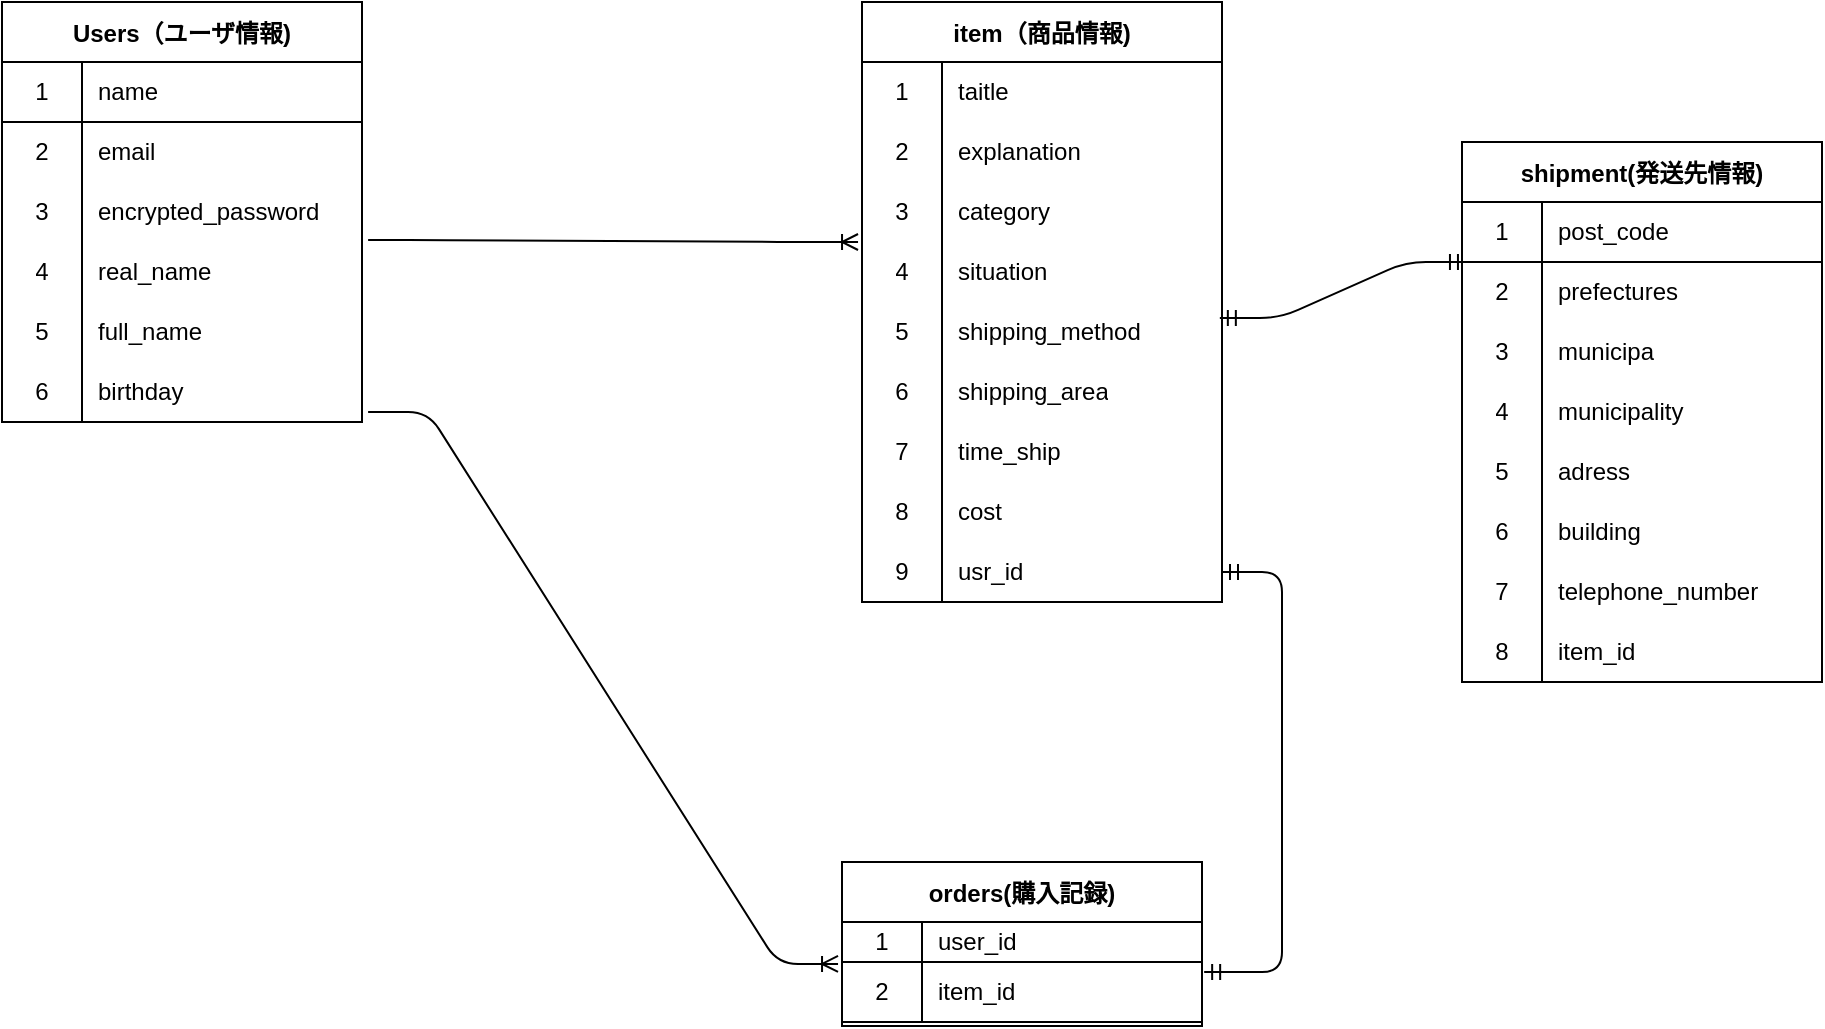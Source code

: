 <mxfile>
    <diagram id="HAmQC8g6SV_Kyie20dx6" name="ページ2">
        <mxGraphModel dx="898" dy="680" grid="1" gridSize="10" guides="1" tooltips="1" connect="1" arrows="1" fold="1" page="1" pageScale="1" pageWidth="3300" pageHeight="4681" math="0" shadow="0">
            <root>
                <mxCell id="KKR07gXqx2WLQy3OA1vE-0"/>
                <mxCell id="KKR07gXqx2WLQy3OA1vE-1" parent="KKR07gXqx2WLQy3OA1vE-0"/>
                <mxCell id="KKR07gXqx2WLQy3OA1vE-3" value="Users（ユーザ情報)" style="shape=table;startSize=30;container=1;collapsible=0;childLayout=tableLayout;fixedRows=1;rowLines=0;fontStyle=1;align=center;pointerEvents=1;" parent="KKR07gXqx2WLQy3OA1vE-1" vertex="1">
                    <mxGeometry x="50" y="40" width="180" height="210" as="geometry"/>
                </mxCell>
                <mxCell id="KKR07gXqx2WLQy3OA1vE-4" value="" style="shape=partialRectangle;html=1;whiteSpace=wrap;collapsible=0;dropTarget=0;pointerEvents=1;fillColor=none;top=0;left=0;bottom=1;right=0;points=[[0,0.5],[1,0.5]];portConstraint=eastwest;" parent="KKR07gXqx2WLQy3OA1vE-3" vertex="1">
                    <mxGeometry y="30" width="180" height="30" as="geometry"/>
                </mxCell>
                <mxCell id="KKR07gXqx2WLQy3OA1vE-5" value="1" style="shape=partialRectangle;html=1;whiteSpace=wrap;connectable=0;fillColor=none;top=0;left=0;bottom=0;right=0;overflow=hidden;pointerEvents=1;" parent="KKR07gXqx2WLQy3OA1vE-4" vertex="1">
                    <mxGeometry width="40" height="30" as="geometry">
                        <mxRectangle width="40" height="30" as="alternateBounds"/>
                    </mxGeometry>
                </mxCell>
                <mxCell id="KKR07gXqx2WLQy3OA1vE-6" value="name" style="shape=partialRectangle;html=1;whiteSpace=wrap;connectable=0;fillColor=none;top=0;left=0;bottom=0;right=0;align=left;spacingLeft=6;overflow=hidden;pointerEvents=1;" parent="KKR07gXqx2WLQy3OA1vE-4" vertex="1">
                    <mxGeometry x="40" width="140" height="30" as="geometry">
                        <mxRectangle width="140" height="30" as="alternateBounds"/>
                    </mxGeometry>
                </mxCell>
                <mxCell id="KKR07gXqx2WLQy3OA1vE-7" value="" style="shape=partialRectangle;html=1;whiteSpace=wrap;collapsible=0;dropTarget=0;pointerEvents=1;fillColor=none;top=0;left=0;bottom=0;right=0;points=[[0,0.5],[1,0.5]];portConstraint=eastwest;" parent="KKR07gXqx2WLQy3OA1vE-3" vertex="1">
                    <mxGeometry y="60" width="180" height="30" as="geometry"/>
                </mxCell>
                <mxCell id="KKR07gXqx2WLQy3OA1vE-8" value="2" style="shape=partialRectangle;html=1;whiteSpace=wrap;connectable=0;fillColor=none;top=0;left=0;bottom=0;right=0;overflow=hidden;pointerEvents=1;" parent="KKR07gXqx2WLQy3OA1vE-7" vertex="1">
                    <mxGeometry width="40" height="30" as="geometry">
                        <mxRectangle width="40" height="30" as="alternateBounds"/>
                    </mxGeometry>
                </mxCell>
                <mxCell id="KKR07gXqx2WLQy3OA1vE-9" value="email" style="shape=partialRectangle;html=1;whiteSpace=wrap;connectable=0;fillColor=none;top=0;left=0;bottom=0;right=0;align=left;spacingLeft=6;overflow=hidden;pointerEvents=1;" parent="KKR07gXqx2WLQy3OA1vE-7" vertex="1">
                    <mxGeometry x="40" width="140" height="30" as="geometry">
                        <mxRectangle width="140" height="30" as="alternateBounds"/>
                    </mxGeometry>
                </mxCell>
                <mxCell id="KKR07gXqx2WLQy3OA1vE-10" value="" style="shape=partialRectangle;html=1;whiteSpace=wrap;collapsible=0;dropTarget=0;pointerEvents=1;fillColor=none;top=0;left=0;bottom=0;right=0;points=[[0,0.5],[1,0.5]];portConstraint=eastwest;" parent="KKR07gXqx2WLQy3OA1vE-3" vertex="1">
                    <mxGeometry y="90" width="180" height="30" as="geometry"/>
                </mxCell>
                <mxCell id="KKR07gXqx2WLQy3OA1vE-11" value="3" style="shape=partialRectangle;html=1;whiteSpace=wrap;connectable=0;fillColor=none;top=0;left=0;bottom=0;right=0;overflow=hidden;pointerEvents=1;" parent="KKR07gXqx2WLQy3OA1vE-10" vertex="1">
                    <mxGeometry width="40" height="30" as="geometry">
                        <mxRectangle width="40" height="30" as="alternateBounds"/>
                    </mxGeometry>
                </mxCell>
                <mxCell id="KKR07gXqx2WLQy3OA1vE-12" value="&lt;span style=&quot;text-align: center&quot;&gt;encrypted_password&lt;/span&gt;" style="shape=partialRectangle;html=1;whiteSpace=wrap;connectable=0;fillColor=none;top=0;left=0;bottom=0;right=0;align=left;spacingLeft=6;overflow=hidden;pointerEvents=1;" parent="KKR07gXqx2WLQy3OA1vE-10" vertex="1">
                    <mxGeometry x="40" width="140" height="30" as="geometry">
                        <mxRectangle width="140" height="30" as="alternateBounds"/>
                    </mxGeometry>
                </mxCell>
                <mxCell id="rkaXgrc3tBhw8hOlT6_f-6" style="shape=partialRectangle;html=1;whiteSpace=wrap;collapsible=0;dropTarget=0;pointerEvents=1;fillColor=none;top=0;left=0;bottom=0;right=0;points=[[0,0.5],[1,0.5]];portConstraint=eastwest;" parent="KKR07gXqx2WLQy3OA1vE-3" vertex="1">
                    <mxGeometry y="120" width="180" height="30" as="geometry"/>
                </mxCell>
                <mxCell id="rkaXgrc3tBhw8hOlT6_f-7" value="4" style="shape=partialRectangle;html=1;whiteSpace=wrap;connectable=0;fillColor=none;top=0;left=0;bottom=0;right=0;overflow=hidden;pointerEvents=1;" parent="rkaXgrc3tBhw8hOlT6_f-6" vertex="1">
                    <mxGeometry width="40" height="30" as="geometry">
                        <mxRectangle width="40" height="30" as="alternateBounds"/>
                    </mxGeometry>
                </mxCell>
                <mxCell id="rkaXgrc3tBhw8hOlT6_f-8" value="real_name" style="shape=partialRectangle;html=1;whiteSpace=wrap;connectable=0;fillColor=none;top=0;left=0;bottom=0;right=0;align=left;spacingLeft=6;overflow=hidden;pointerEvents=1;" parent="rkaXgrc3tBhw8hOlT6_f-6" vertex="1">
                    <mxGeometry x="40" width="140" height="30" as="geometry">
                        <mxRectangle width="140" height="30" as="alternateBounds"/>
                    </mxGeometry>
                </mxCell>
                <mxCell id="-XnPijY7dvxs_Y76leoy-0" style="shape=partialRectangle;html=1;whiteSpace=wrap;collapsible=0;dropTarget=0;pointerEvents=1;fillColor=none;top=0;left=0;bottom=0;right=0;points=[[0,0.5],[1,0.5]];portConstraint=eastwest;" parent="KKR07gXqx2WLQy3OA1vE-3" vertex="1">
                    <mxGeometry y="150" width="180" height="30" as="geometry"/>
                </mxCell>
                <mxCell id="-XnPijY7dvxs_Y76leoy-1" value="5" style="shape=partialRectangle;html=1;whiteSpace=wrap;connectable=0;fillColor=none;top=0;left=0;bottom=0;right=0;overflow=hidden;pointerEvents=1;" parent="-XnPijY7dvxs_Y76leoy-0" vertex="1">
                    <mxGeometry width="40" height="30" as="geometry">
                        <mxRectangle width="40" height="30" as="alternateBounds"/>
                    </mxGeometry>
                </mxCell>
                <mxCell id="-XnPijY7dvxs_Y76leoy-2" value="full_name" style="shape=partialRectangle;html=1;whiteSpace=wrap;connectable=0;fillColor=none;top=0;left=0;bottom=0;right=0;align=left;spacingLeft=6;overflow=hidden;pointerEvents=1;" parent="-XnPijY7dvxs_Y76leoy-0" vertex="1">
                    <mxGeometry x="40" width="140" height="30" as="geometry">
                        <mxRectangle width="140" height="30" as="alternateBounds"/>
                    </mxGeometry>
                </mxCell>
                <mxCell id="DHd6Ukvaedl3kXXWqimH-1" style="shape=partialRectangle;html=1;whiteSpace=wrap;collapsible=0;dropTarget=0;pointerEvents=1;fillColor=none;top=0;left=0;bottom=0;right=0;points=[[0,0.5],[1,0.5]];portConstraint=eastwest;" vertex="1" parent="KKR07gXqx2WLQy3OA1vE-3">
                    <mxGeometry y="180" width="180" height="30" as="geometry"/>
                </mxCell>
                <mxCell id="DHd6Ukvaedl3kXXWqimH-2" value="6" style="shape=partialRectangle;html=1;whiteSpace=wrap;connectable=0;fillColor=none;top=0;left=0;bottom=0;right=0;overflow=hidden;pointerEvents=1;" vertex="1" parent="DHd6Ukvaedl3kXXWqimH-1">
                    <mxGeometry width="40" height="30" as="geometry">
                        <mxRectangle width="40" height="30" as="alternateBounds"/>
                    </mxGeometry>
                </mxCell>
                <mxCell id="DHd6Ukvaedl3kXXWqimH-3" value="birthday" style="shape=partialRectangle;html=1;whiteSpace=wrap;connectable=0;fillColor=none;top=0;left=0;bottom=0;right=0;align=left;spacingLeft=6;overflow=hidden;pointerEvents=1;" vertex="1" parent="DHd6Ukvaedl3kXXWqimH-1">
                    <mxGeometry x="40" width="140" height="30" as="geometry">
                        <mxRectangle width="140" height="30" as="alternateBounds"/>
                    </mxGeometry>
                </mxCell>
                <mxCell id="NGka-ZyRMHWDOBhIJmGR-0" value="orders(購入記録)" style="shape=table;startSize=30;container=1;collapsible=0;childLayout=tableLayout;fixedRows=1;rowLines=0;fontStyle=1;align=center;pointerEvents=1;" parent="KKR07gXqx2WLQy3OA1vE-1" vertex="1">
                    <mxGeometry x="470" y="470" width="180" height="82" as="geometry"/>
                </mxCell>
                <mxCell id="NGka-ZyRMHWDOBhIJmGR-1" value="" style="shape=partialRectangle;html=1;whiteSpace=wrap;collapsible=0;dropTarget=0;pointerEvents=1;fillColor=none;top=0;left=0;bottom=1;right=0;points=[[0,0.5],[1,0.5]];portConstraint=eastwest;" parent="NGka-ZyRMHWDOBhIJmGR-0" vertex="1">
                    <mxGeometry y="30" width="180" height="20" as="geometry"/>
                </mxCell>
                <mxCell id="NGka-ZyRMHWDOBhIJmGR-2" value="1" style="shape=partialRectangle;html=1;whiteSpace=wrap;connectable=0;fillColor=none;top=0;left=0;bottom=0;right=0;overflow=hidden;pointerEvents=1;" parent="NGka-ZyRMHWDOBhIJmGR-1" vertex="1">
                    <mxGeometry width="40" height="20" as="geometry">
                        <mxRectangle width="40" height="20" as="alternateBounds"/>
                    </mxGeometry>
                </mxCell>
                <mxCell id="NGka-ZyRMHWDOBhIJmGR-3" value="user_id" style="shape=partialRectangle;html=1;whiteSpace=wrap;connectable=0;fillColor=none;top=0;left=0;bottom=0;right=0;align=left;spacingLeft=6;overflow=hidden;pointerEvents=1;" parent="NGka-ZyRMHWDOBhIJmGR-1" vertex="1">
                    <mxGeometry x="40" width="140" height="20" as="geometry">
                        <mxRectangle width="140" height="20" as="alternateBounds"/>
                    </mxGeometry>
                </mxCell>
                <mxCell id="5fztz6mS7vI0I6KmodgP-0" style="shape=partialRectangle;html=1;whiteSpace=wrap;collapsible=0;dropTarget=0;pointerEvents=1;fillColor=none;top=0;left=0;bottom=1;right=0;points=[[0,0.5],[1,0.5]];portConstraint=eastwest;" vertex="1" parent="NGka-ZyRMHWDOBhIJmGR-0">
                    <mxGeometry y="50" width="180" height="30" as="geometry"/>
                </mxCell>
                <mxCell id="5fztz6mS7vI0I6KmodgP-1" value="2" style="shape=partialRectangle;html=1;whiteSpace=wrap;connectable=0;fillColor=none;top=0;left=0;bottom=0;right=0;overflow=hidden;pointerEvents=1;" vertex="1" parent="5fztz6mS7vI0I6KmodgP-0">
                    <mxGeometry width="40" height="30" as="geometry">
                        <mxRectangle width="40" height="30" as="alternateBounds"/>
                    </mxGeometry>
                </mxCell>
                <mxCell id="5fztz6mS7vI0I6KmodgP-2" value="item_id" style="shape=partialRectangle;html=1;whiteSpace=wrap;connectable=0;fillColor=none;top=0;left=0;bottom=0;right=0;align=left;spacingLeft=6;overflow=hidden;pointerEvents=1;" vertex="1" parent="5fztz6mS7vI0I6KmodgP-0">
                    <mxGeometry x="40" width="140" height="30" as="geometry">
                        <mxRectangle width="140" height="30" as="alternateBounds"/>
                    </mxGeometry>
                </mxCell>
                <mxCell id="qSwpKZv6dX3v5KMkahOb-0" value="item（商品情報)" style="shape=table;startSize=30;container=1;collapsible=0;childLayout=tableLayout;fixedRows=1;rowLines=0;fontStyle=1;align=center;pointerEvents=1;" parent="KKR07gXqx2WLQy3OA1vE-1" vertex="1">
                    <mxGeometry x="480" y="40" width="180" height="300" as="geometry"/>
                </mxCell>
                <mxCell id="qSwpKZv6dX3v5KMkahOb-4" value="" style="shape=partialRectangle;html=1;whiteSpace=wrap;collapsible=0;dropTarget=0;pointerEvents=1;fillColor=none;top=0;left=0;bottom=0;right=0;points=[[0,0.5],[1,0.5]];portConstraint=eastwest;" parent="qSwpKZv6dX3v5KMkahOb-0" vertex="1">
                    <mxGeometry y="30" width="180" height="30" as="geometry"/>
                </mxCell>
                <mxCell id="qSwpKZv6dX3v5KMkahOb-5" value="1" style="shape=partialRectangle;html=1;whiteSpace=wrap;connectable=0;fillColor=none;top=0;left=0;bottom=0;right=0;overflow=hidden;pointerEvents=1;" parent="qSwpKZv6dX3v5KMkahOb-4" vertex="1">
                    <mxGeometry width="40" height="30" as="geometry">
                        <mxRectangle width="40" height="30" as="alternateBounds"/>
                    </mxGeometry>
                </mxCell>
                <mxCell id="qSwpKZv6dX3v5KMkahOb-6" value="taitle" style="shape=partialRectangle;html=1;whiteSpace=wrap;connectable=0;fillColor=none;top=0;left=0;bottom=0;right=0;align=left;spacingLeft=6;overflow=hidden;pointerEvents=1;" parent="qSwpKZv6dX3v5KMkahOb-4" vertex="1">
                    <mxGeometry x="40" width="140" height="30" as="geometry">
                        <mxRectangle width="140" height="30" as="alternateBounds"/>
                    </mxGeometry>
                </mxCell>
                <mxCell id="qSwpKZv6dX3v5KMkahOb-7" value="" style="shape=partialRectangle;html=1;whiteSpace=wrap;collapsible=0;dropTarget=0;pointerEvents=1;fillColor=none;top=0;left=0;bottom=0;right=0;points=[[0,0.5],[1,0.5]];portConstraint=eastwest;" parent="qSwpKZv6dX3v5KMkahOb-0" vertex="1">
                    <mxGeometry y="60" width="180" height="30" as="geometry"/>
                </mxCell>
                <mxCell id="qSwpKZv6dX3v5KMkahOb-8" value="2" style="shape=partialRectangle;html=1;whiteSpace=wrap;connectable=0;fillColor=none;top=0;left=0;bottom=0;right=0;overflow=hidden;pointerEvents=1;" parent="qSwpKZv6dX3v5KMkahOb-7" vertex="1">
                    <mxGeometry width="40" height="30" as="geometry">
                        <mxRectangle width="40" height="30" as="alternateBounds"/>
                    </mxGeometry>
                </mxCell>
                <mxCell id="qSwpKZv6dX3v5KMkahOb-9" value="explanation" style="shape=partialRectangle;html=1;whiteSpace=wrap;connectable=0;fillColor=none;top=0;left=0;bottom=0;right=0;align=left;spacingLeft=6;overflow=hidden;pointerEvents=1;" parent="qSwpKZv6dX3v5KMkahOb-7" vertex="1">
                    <mxGeometry x="40" width="140" height="30" as="geometry">
                        <mxRectangle width="140" height="30" as="alternateBounds"/>
                    </mxGeometry>
                </mxCell>
                <mxCell id="qSwpKZv6dX3v5KMkahOb-20" style="shape=partialRectangle;html=1;whiteSpace=wrap;collapsible=0;dropTarget=0;pointerEvents=1;fillColor=none;top=0;left=0;bottom=0;right=0;points=[[0,0.5],[1,0.5]];portConstraint=eastwest;" parent="qSwpKZv6dX3v5KMkahOb-0" vertex="1">
                    <mxGeometry y="90" width="180" height="30" as="geometry"/>
                </mxCell>
                <mxCell id="qSwpKZv6dX3v5KMkahOb-21" value="3" style="shape=partialRectangle;html=1;whiteSpace=wrap;connectable=0;fillColor=none;top=0;left=0;bottom=0;right=0;overflow=hidden;pointerEvents=1;" parent="qSwpKZv6dX3v5KMkahOb-20" vertex="1">
                    <mxGeometry width="40" height="30" as="geometry">
                        <mxRectangle width="40" height="30" as="alternateBounds"/>
                    </mxGeometry>
                </mxCell>
                <mxCell id="qSwpKZv6dX3v5KMkahOb-22" value="category" style="shape=partialRectangle;html=1;whiteSpace=wrap;connectable=0;fillColor=none;top=0;left=0;bottom=0;right=0;align=left;spacingLeft=6;overflow=hidden;pointerEvents=1;" parent="qSwpKZv6dX3v5KMkahOb-20" vertex="1">
                    <mxGeometry x="40" width="140" height="30" as="geometry">
                        <mxRectangle width="140" height="30" as="alternateBounds"/>
                    </mxGeometry>
                </mxCell>
                <mxCell id="DHd6Ukvaedl3kXXWqimH-4" style="shape=partialRectangle;html=1;whiteSpace=wrap;collapsible=0;dropTarget=0;pointerEvents=1;fillColor=none;top=0;left=0;bottom=0;right=0;points=[[0,0.5],[1,0.5]];portConstraint=eastwest;" vertex="1" parent="qSwpKZv6dX3v5KMkahOb-0">
                    <mxGeometry y="120" width="180" height="30" as="geometry"/>
                </mxCell>
                <mxCell id="DHd6Ukvaedl3kXXWqimH-5" value="4" style="shape=partialRectangle;html=1;whiteSpace=wrap;connectable=0;fillColor=none;top=0;left=0;bottom=0;right=0;overflow=hidden;pointerEvents=1;" vertex="1" parent="DHd6Ukvaedl3kXXWqimH-4">
                    <mxGeometry width="40" height="30" as="geometry">
                        <mxRectangle width="40" height="30" as="alternateBounds"/>
                    </mxGeometry>
                </mxCell>
                <mxCell id="DHd6Ukvaedl3kXXWqimH-6" value="situation" style="shape=partialRectangle;html=1;whiteSpace=wrap;connectable=0;fillColor=none;top=0;left=0;bottom=0;right=0;align=left;spacingLeft=6;overflow=hidden;pointerEvents=1;" vertex="1" parent="DHd6Ukvaedl3kXXWqimH-4">
                    <mxGeometry x="40" width="140" height="30" as="geometry">
                        <mxRectangle width="140" height="30" as="alternateBounds"/>
                    </mxGeometry>
                </mxCell>
                <mxCell id="qSwpKZv6dX3v5KMkahOb-23" style="shape=partialRectangle;html=1;whiteSpace=wrap;collapsible=0;dropTarget=0;pointerEvents=1;fillColor=none;top=0;left=0;bottom=0;right=0;points=[[0,0.5],[1,0.5]];portConstraint=eastwest;" parent="qSwpKZv6dX3v5KMkahOb-0" vertex="1">
                    <mxGeometry y="150" width="180" height="30" as="geometry"/>
                </mxCell>
                <mxCell id="qSwpKZv6dX3v5KMkahOb-24" value="5" style="shape=partialRectangle;html=1;whiteSpace=wrap;connectable=0;fillColor=none;top=0;left=0;bottom=0;right=0;overflow=hidden;pointerEvents=1;" parent="qSwpKZv6dX3v5KMkahOb-23" vertex="1">
                    <mxGeometry width="40" height="30" as="geometry">
                        <mxRectangle width="40" height="30" as="alternateBounds"/>
                    </mxGeometry>
                </mxCell>
                <mxCell id="qSwpKZv6dX3v5KMkahOb-25" value="shipping_method" style="shape=partialRectangle;html=1;whiteSpace=wrap;connectable=0;fillColor=none;top=0;left=0;bottom=0;right=0;align=left;spacingLeft=6;overflow=hidden;pointerEvents=1;" parent="qSwpKZv6dX3v5KMkahOb-23" vertex="1">
                    <mxGeometry x="40" width="140" height="30" as="geometry">
                        <mxRectangle width="140" height="30" as="alternateBounds"/>
                    </mxGeometry>
                </mxCell>
                <mxCell id="qSwpKZv6dX3v5KMkahOb-26" style="shape=partialRectangle;html=1;whiteSpace=wrap;collapsible=0;dropTarget=0;pointerEvents=1;fillColor=none;top=0;left=0;bottom=0;right=0;points=[[0,0.5],[1,0.5]];portConstraint=eastwest;" parent="qSwpKZv6dX3v5KMkahOb-0" vertex="1">
                    <mxGeometry y="180" width="180" height="30" as="geometry"/>
                </mxCell>
                <mxCell id="qSwpKZv6dX3v5KMkahOb-27" value="6" style="shape=partialRectangle;html=1;whiteSpace=wrap;connectable=0;fillColor=none;top=0;left=0;bottom=0;right=0;overflow=hidden;pointerEvents=1;" parent="qSwpKZv6dX3v5KMkahOb-26" vertex="1">
                    <mxGeometry width="40" height="30" as="geometry">
                        <mxRectangle width="40" height="30" as="alternateBounds"/>
                    </mxGeometry>
                </mxCell>
                <mxCell id="qSwpKZv6dX3v5KMkahOb-28" value="shipping_area" style="shape=partialRectangle;html=1;whiteSpace=wrap;connectable=0;fillColor=none;top=0;left=0;bottom=0;right=0;align=left;spacingLeft=6;overflow=hidden;pointerEvents=1;" parent="qSwpKZv6dX3v5KMkahOb-26" vertex="1">
                    <mxGeometry x="40" width="140" height="30" as="geometry">
                        <mxRectangle width="140" height="30" as="alternateBounds"/>
                    </mxGeometry>
                </mxCell>
                <mxCell id="qSwpKZv6dX3v5KMkahOb-29" style="shape=partialRectangle;html=1;whiteSpace=wrap;collapsible=0;dropTarget=0;pointerEvents=1;fillColor=none;top=0;left=0;bottom=0;right=0;points=[[0,0.5],[1,0.5]];portConstraint=eastwest;" parent="qSwpKZv6dX3v5KMkahOb-0" vertex="1">
                    <mxGeometry y="210" width="180" height="30" as="geometry"/>
                </mxCell>
                <mxCell id="qSwpKZv6dX3v5KMkahOb-30" value="7" style="shape=partialRectangle;html=1;whiteSpace=wrap;connectable=0;fillColor=none;top=0;left=0;bottom=0;right=0;overflow=hidden;pointerEvents=1;" parent="qSwpKZv6dX3v5KMkahOb-29" vertex="1">
                    <mxGeometry width="40" height="30" as="geometry">
                        <mxRectangle width="40" height="30" as="alternateBounds"/>
                    </mxGeometry>
                </mxCell>
                <mxCell id="qSwpKZv6dX3v5KMkahOb-31" value="time_ship" style="shape=partialRectangle;html=1;whiteSpace=wrap;connectable=0;fillColor=none;top=0;left=0;bottom=0;right=0;align=left;spacingLeft=6;overflow=hidden;pointerEvents=1;" parent="qSwpKZv6dX3v5KMkahOb-29" vertex="1">
                    <mxGeometry x="40" width="140" height="30" as="geometry">
                        <mxRectangle width="140" height="30" as="alternateBounds"/>
                    </mxGeometry>
                </mxCell>
                <mxCell id="qSwpKZv6dX3v5KMkahOb-32" style="shape=partialRectangle;html=1;whiteSpace=wrap;collapsible=0;dropTarget=0;pointerEvents=1;fillColor=none;top=0;left=0;bottom=0;right=0;points=[[0,0.5],[1,0.5]];portConstraint=eastwest;" parent="qSwpKZv6dX3v5KMkahOb-0" vertex="1">
                    <mxGeometry y="240" width="180" height="30" as="geometry"/>
                </mxCell>
                <mxCell id="qSwpKZv6dX3v5KMkahOb-33" value="8" style="shape=partialRectangle;html=1;whiteSpace=wrap;connectable=0;fillColor=none;top=0;left=0;bottom=0;right=0;overflow=hidden;pointerEvents=1;" parent="qSwpKZv6dX3v5KMkahOb-32" vertex="1">
                    <mxGeometry width="40" height="30" as="geometry">
                        <mxRectangle width="40" height="30" as="alternateBounds"/>
                    </mxGeometry>
                </mxCell>
                <mxCell id="qSwpKZv6dX3v5KMkahOb-34" value="cost" style="shape=partialRectangle;html=1;whiteSpace=wrap;connectable=0;fillColor=none;top=0;left=0;bottom=0;right=0;align=left;spacingLeft=6;overflow=hidden;pointerEvents=1;" parent="qSwpKZv6dX3v5KMkahOb-32" vertex="1">
                    <mxGeometry x="40" width="140" height="30" as="geometry">
                        <mxRectangle width="140" height="30" as="alternateBounds"/>
                    </mxGeometry>
                </mxCell>
                <mxCell id="5fztz6mS7vI0I6KmodgP-3" style="shape=partialRectangle;html=1;whiteSpace=wrap;collapsible=0;dropTarget=0;pointerEvents=1;fillColor=none;top=0;left=0;bottom=0;right=0;points=[[0,0.5],[1,0.5]];portConstraint=eastwest;" vertex="1" parent="qSwpKZv6dX3v5KMkahOb-0">
                    <mxGeometry y="270" width="180" height="30" as="geometry"/>
                </mxCell>
                <mxCell id="5fztz6mS7vI0I6KmodgP-4" value="9" style="shape=partialRectangle;html=1;whiteSpace=wrap;connectable=0;fillColor=none;top=0;left=0;bottom=0;right=0;overflow=hidden;pointerEvents=1;" vertex="1" parent="5fztz6mS7vI0I6KmodgP-3">
                    <mxGeometry width="40" height="30" as="geometry">
                        <mxRectangle width="40" height="30" as="alternateBounds"/>
                    </mxGeometry>
                </mxCell>
                <mxCell id="5fztz6mS7vI0I6KmodgP-5" value="usr_id" style="shape=partialRectangle;html=1;whiteSpace=wrap;connectable=0;fillColor=none;top=0;left=0;bottom=0;right=0;align=left;spacingLeft=6;overflow=hidden;pointerEvents=1;" vertex="1" parent="5fztz6mS7vI0I6KmodgP-3">
                    <mxGeometry x="40" width="140" height="30" as="geometry">
                        <mxRectangle width="140" height="30" as="alternateBounds"/>
                    </mxGeometry>
                </mxCell>
                <mxCell id="DHd6Ukvaedl3kXXWqimH-7" value="" style="edgeStyle=entityRelationEdgeStyle;fontSize=12;html=1;endArrow=ERoneToMany;entryX=-0.011;entryY=0;entryDx=0;entryDy=0;entryPerimeter=0;exitX=1.017;exitY=-0.033;exitDx=0;exitDy=0;exitPerimeter=0;" edge="1" parent="KKR07gXqx2WLQy3OA1vE-1" source="rkaXgrc3tBhw8hOlT6_f-6" target="DHd6Ukvaedl3kXXWqimH-4">
                    <mxGeometry width="100" height="100" relative="1" as="geometry">
                        <mxPoint x="240" y="160" as="sourcePoint"/>
                        <mxPoint x="330" y="60" as="targetPoint"/>
                    </mxGeometry>
                </mxCell>
                <mxCell id="DHd6Ukvaedl3kXXWqimH-10" value="" style="edgeStyle=entityRelationEdgeStyle;fontSize=12;html=1;endArrow=ERoneToMany;exitX=1.017;exitY=0.833;exitDx=0;exitDy=0;exitPerimeter=0;entryX=-0.011;entryY=0.033;entryDx=0;entryDy=0;entryPerimeter=0;" edge="1" parent="KKR07gXqx2WLQy3OA1vE-1" source="DHd6Ukvaedl3kXXWqimH-1" target="5fztz6mS7vI0I6KmodgP-0">
                    <mxGeometry width="100" height="100" relative="1" as="geometry">
                        <mxPoint x="120.0" y="290" as="sourcePoint"/>
                        <mxPoint x="478.02" y="537" as="targetPoint"/>
                    </mxGeometry>
                </mxCell>
                <mxCell id="DHd6Ukvaedl3kXXWqimH-21" value="" style="edgeStyle=entityRelationEdgeStyle;fontSize=12;html=1;endArrow=ERmandOne;startArrow=ERmandOne;exitX=0.994;exitY=0.267;exitDx=0;exitDy=0;exitPerimeter=0;entryX=0.011;entryY=0;entryDx=0;entryDy=0;entryPerimeter=0;" edge="1" parent="KKR07gXqx2WLQy3OA1vE-1" source="qSwpKZv6dX3v5KMkahOb-23" target="5fztz6mS7vI0I6KmodgP-13">
                    <mxGeometry width="100" height="100" relative="1" as="geometry">
                        <mxPoint x="440" y="305" as="sourcePoint"/>
                        <mxPoint x="770" y="170" as="targetPoint"/>
                    </mxGeometry>
                </mxCell>
                <mxCell id="5fztz6mS7vI0I6KmodgP-9" value="shipment(発送先情報)" style="shape=table;startSize=30;container=1;collapsible=0;childLayout=tableLayout;fixedRows=1;rowLines=0;fontStyle=1;align=center;pointerEvents=1;" vertex="1" parent="KKR07gXqx2WLQy3OA1vE-1">
                    <mxGeometry x="780" y="110" width="180" height="270" as="geometry"/>
                </mxCell>
                <mxCell id="5fztz6mS7vI0I6KmodgP-10" value="" style="shape=partialRectangle;html=1;whiteSpace=wrap;collapsible=0;dropTarget=0;pointerEvents=1;fillColor=none;top=0;left=0;bottom=1;right=0;points=[[0,0.5],[1,0.5]];portConstraint=eastwest;" vertex="1" parent="5fztz6mS7vI0I6KmodgP-9">
                    <mxGeometry y="30" width="180" height="30" as="geometry"/>
                </mxCell>
                <mxCell id="5fztz6mS7vI0I6KmodgP-11" value="1" style="shape=partialRectangle;html=1;whiteSpace=wrap;connectable=0;fillColor=none;top=0;left=0;bottom=0;right=0;overflow=hidden;pointerEvents=1;" vertex="1" parent="5fztz6mS7vI0I6KmodgP-10">
                    <mxGeometry width="40" height="30" as="geometry">
                        <mxRectangle width="40" height="30" as="alternateBounds"/>
                    </mxGeometry>
                </mxCell>
                <mxCell id="5fztz6mS7vI0I6KmodgP-12" value="post_code" style="shape=partialRectangle;html=1;whiteSpace=wrap;connectable=0;fillColor=none;top=0;left=0;bottom=0;right=0;align=left;spacingLeft=6;overflow=hidden;pointerEvents=1;strokeColor=default;" vertex="1" parent="5fztz6mS7vI0I6KmodgP-10">
                    <mxGeometry x="40" width="140" height="30" as="geometry">
                        <mxRectangle width="140" height="30" as="alternateBounds"/>
                    </mxGeometry>
                </mxCell>
                <mxCell id="5fztz6mS7vI0I6KmodgP-13" value="" style="shape=partialRectangle;html=1;whiteSpace=wrap;collapsible=0;dropTarget=0;pointerEvents=1;fillColor=none;top=0;left=0;bottom=0;right=0;points=[[0,0.5],[1,0.5]];portConstraint=eastwest;" vertex="1" parent="5fztz6mS7vI0I6KmodgP-9">
                    <mxGeometry y="60" width="180" height="30" as="geometry"/>
                </mxCell>
                <mxCell id="5fztz6mS7vI0I6KmodgP-14" value="2" style="shape=partialRectangle;html=1;whiteSpace=wrap;connectable=0;fillColor=none;top=0;left=0;bottom=0;right=0;overflow=hidden;pointerEvents=1;" vertex="1" parent="5fztz6mS7vI0I6KmodgP-13">
                    <mxGeometry width="40" height="30" as="geometry">
                        <mxRectangle width="40" height="30" as="alternateBounds"/>
                    </mxGeometry>
                </mxCell>
                <mxCell id="5fztz6mS7vI0I6KmodgP-15" value="prefectures" style="shape=partialRectangle;html=1;whiteSpace=wrap;connectable=0;fillColor=none;top=0;left=0;bottom=0;right=0;align=left;spacingLeft=6;overflow=hidden;pointerEvents=1;" vertex="1" parent="5fztz6mS7vI0I6KmodgP-13">
                    <mxGeometry x="40" width="140" height="30" as="geometry">
                        <mxRectangle width="140" height="30" as="alternateBounds"/>
                    </mxGeometry>
                </mxCell>
                <mxCell id="5fztz6mS7vI0I6KmodgP-16" value="" style="shape=partialRectangle;html=1;whiteSpace=wrap;collapsible=0;dropTarget=0;pointerEvents=1;fillColor=none;top=0;left=0;bottom=0;right=0;points=[[0,0.5],[1,0.5]];portConstraint=eastwest;" vertex="1" parent="5fztz6mS7vI0I6KmodgP-9">
                    <mxGeometry y="90" width="180" height="30" as="geometry"/>
                </mxCell>
                <mxCell id="5fztz6mS7vI0I6KmodgP-17" value="3" style="shape=partialRectangle;html=1;whiteSpace=wrap;connectable=0;fillColor=none;top=0;left=0;bottom=0;right=0;overflow=hidden;pointerEvents=1;" vertex="1" parent="5fztz6mS7vI0I6KmodgP-16">
                    <mxGeometry width="40" height="30" as="geometry">
                        <mxRectangle width="40" height="30" as="alternateBounds"/>
                    </mxGeometry>
                </mxCell>
                <mxCell id="5fztz6mS7vI0I6KmodgP-18" value="municipa" style="shape=partialRectangle;html=1;whiteSpace=wrap;connectable=0;fillColor=none;top=0;left=0;bottom=0;right=0;align=left;spacingLeft=6;overflow=hidden;pointerEvents=1;" vertex="1" parent="5fztz6mS7vI0I6KmodgP-16">
                    <mxGeometry x="40" width="140" height="30" as="geometry">
                        <mxRectangle width="140" height="30" as="alternateBounds"/>
                    </mxGeometry>
                </mxCell>
                <mxCell id="5fztz6mS7vI0I6KmodgP-19" style="shape=partialRectangle;html=1;whiteSpace=wrap;collapsible=0;dropTarget=0;pointerEvents=1;fillColor=none;top=0;left=0;bottom=0;right=0;points=[[0,0.5],[1,0.5]];portConstraint=eastwest;" vertex="1" parent="5fztz6mS7vI0I6KmodgP-9">
                    <mxGeometry y="120" width="180" height="30" as="geometry"/>
                </mxCell>
                <mxCell id="5fztz6mS7vI0I6KmodgP-20" value="4" style="shape=partialRectangle;html=1;whiteSpace=wrap;connectable=0;fillColor=none;top=0;left=0;bottom=0;right=0;overflow=hidden;pointerEvents=1;" vertex="1" parent="5fztz6mS7vI0I6KmodgP-19">
                    <mxGeometry width="40" height="30" as="geometry">
                        <mxRectangle width="40" height="30" as="alternateBounds"/>
                    </mxGeometry>
                </mxCell>
                <mxCell id="5fztz6mS7vI0I6KmodgP-21" value="municipality" style="shape=partialRectangle;html=1;whiteSpace=wrap;connectable=0;fillColor=none;top=0;left=0;bottom=0;right=0;align=left;spacingLeft=6;overflow=hidden;pointerEvents=1;" vertex="1" parent="5fztz6mS7vI0I6KmodgP-19">
                    <mxGeometry x="40" width="140" height="30" as="geometry">
                        <mxRectangle width="140" height="30" as="alternateBounds"/>
                    </mxGeometry>
                </mxCell>
                <mxCell id="5fztz6mS7vI0I6KmodgP-22" style="shape=partialRectangle;html=1;whiteSpace=wrap;collapsible=0;dropTarget=0;pointerEvents=1;fillColor=none;top=0;left=0;bottom=0;right=0;points=[[0,0.5],[1,0.5]];portConstraint=eastwest;" vertex="1" parent="5fztz6mS7vI0I6KmodgP-9">
                    <mxGeometry y="150" width="180" height="30" as="geometry"/>
                </mxCell>
                <mxCell id="5fztz6mS7vI0I6KmodgP-23" value="5" style="shape=partialRectangle;html=1;whiteSpace=wrap;connectable=0;fillColor=none;top=0;left=0;bottom=0;right=0;overflow=hidden;pointerEvents=1;" vertex="1" parent="5fztz6mS7vI0I6KmodgP-22">
                    <mxGeometry width="40" height="30" as="geometry">
                        <mxRectangle width="40" height="30" as="alternateBounds"/>
                    </mxGeometry>
                </mxCell>
                <mxCell id="5fztz6mS7vI0I6KmodgP-24" value="adress" style="shape=partialRectangle;html=1;whiteSpace=wrap;connectable=0;fillColor=none;top=0;left=0;bottom=0;right=0;align=left;spacingLeft=6;overflow=hidden;pointerEvents=1;" vertex="1" parent="5fztz6mS7vI0I6KmodgP-22">
                    <mxGeometry x="40" width="140" height="30" as="geometry">
                        <mxRectangle width="140" height="30" as="alternateBounds"/>
                    </mxGeometry>
                </mxCell>
                <mxCell id="5fztz6mS7vI0I6KmodgP-25" style="shape=partialRectangle;html=1;whiteSpace=wrap;collapsible=0;dropTarget=0;pointerEvents=1;fillColor=none;top=0;left=0;bottom=0;right=0;points=[[0,0.5],[1,0.5]];portConstraint=eastwest;" vertex="1" parent="5fztz6mS7vI0I6KmodgP-9">
                    <mxGeometry y="180" width="180" height="30" as="geometry"/>
                </mxCell>
                <mxCell id="5fztz6mS7vI0I6KmodgP-26" value="6" style="shape=partialRectangle;html=1;whiteSpace=wrap;connectable=0;fillColor=none;top=0;left=0;bottom=0;right=0;overflow=hidden;pointerEvents=1;" vertex="1" parent="5fztz6mS7vI0I6KmodgP-25">
                    <mxGeometry width="40" height="30" as="geometry">
                        <mxRectangle width="40" height="30" as="alternateBounds"/>
                    </mxGeometry>
                </mxCell>
                <mxCell id="5fztz6mS7vI0I6KmodgP-27" value="building" style="shape=partialRectangle;html=1;whiteSpace=wrap;connectable=0;fillColor=none;top=0;left=0;bottom=0;right=0;align=left;spacingLeft=6;overflow=hidden;pointerEvents=1;" vertex="1" parent="5fztz6mS7vI0I6KmodgP-25">
                    <mxGeometry x="40" width="140" height="30" as="geometry">
                        <mxRectangle width="140" height="30" as="alternateBounds"/>
                    </mxGeometry>
                </mxCell>
                <mxCell id="5fztz6mS7vI0I6KmodgP-28" style="shape=partialRectangle;html=1;whiteSpace=wrap;collapsible=0;dropTarget=0;pointerEvents=1;fillColor=none;top=0;left=0;bottom=0;right=0;points=[[0,0.5],[1,0.5]];portConstraint=eastwest;" vertex="1" parent="5fztz6mS7vI0I6KmodgP-9">
                    <mxGeometry y="210" width="180" height="30" as="geometry"/>
                </mxCell>
                <mxCell id="5fztz6mS7vI0I6KmodgP-29" value="7" style="shape=partialRectangle;html=1;whiteSpace=wrap;connectable=0;fillColor=none;top=0;left=0;bottom=0;right=0;overflow=hidden;pointerEvents=1;" vertex="1" parent="5fztz6mS7vI0I6KmodgP-28">
                    <mxGeometry width="40" height="30" as="geometry">
                        <mxRectangle width="40" height="30" as="alternateBounds"/>
                    </mxGeometry>
                </mxCell>
                <mxCell id="5fztz6mS7vI0I6KmodgP-30" value="telephone_number" style="shape=partialRectangle;html=1;whiteSpace=wrap;connectable=0;fillColor=none;top=0;left=0;bottom=0;right=0;align=left;spacingLeft=6;overflow=hidden;pointerEvents=1;" vertex="1" parent="5fztz6mS7vI0I6KmodgP-28">
                    <mxGeometry x="40" width="140" height="30" as="geometry">
                        <mxRectangle width="140" height="30" as="alternateBounds"/>
                    </mxGeometry>
                </mxCell>
                <mxCell id="5fztz6mS7vI0I6KmodgP-37" style="shape=partialRectangle;html=1;whiteSpace=wrap;collapsible=0;dropTarget=0;pointerEvents=1;fillColor=none;top=0;left=0;bottom=0;right=0;points=[[0,0.5],[1,0.5]];portConstraint=eastwest;" vertex="1" parent="5fztz6mS7vI0I6KmodgP-9">
                    <mxGeometry y="240" width="180" height="30" as="geometry"/>
                </mxCell>
                <mxCell id="5fztz6mS7vI0I6KmodgP-38" value="8" style="shape=partialRectangle;html=1;whiteSpace=wrap;connectable=0;fillColor=none;top=0;left=0;bottom=0;right=0;overflow=hidden;pointerEvents=1;" vertex="1" parent="5fztz6mS7vI0I6KmodgP-37">
                    <mxGeometry width="40" height="30" as="geometry">
                        <mxRectangle width="40" height="30" as="alternateBounds"/>
                    </mxGeometry>
                </mxCell>
                <mxCell id="5fztz6mS7vI0I6KmodgP-39" value="item_id" style="shape=partialRectangle;html=1;whiteSpace=wrap;connectable=0;fillColor=none;top=0;left=0;bottom=0;right=0;align=left;spacingLeft=6;overflow=hidden;pointerEvents=1;" vertex="1" parent="5fztz6mS7vI0I6KmodgP-37">
                    <mxGeometry x="40" width="140" height="30" as="geometry">
                        <mxRectangle width="140" height="30" as="alternateBounds"/>
                    </mxGeometry>
                </mxCell>
                <mxCell id="5fztz6mS7vI0I6KmodgP-40" value="" style="edgeStyle=entityRelationEdgeStyle;fontSize=12;html=1;endArrow=ERmandOne;startArrow=ERmandOne;exitX=1.006;exitY=0.167;exitDx=0;exitDy=0;exitPerimeter=0;" edge="1" parent="KKR07gXqx2WLQy3OA1vE-1" source="5fztz6mS7vI0I6KmodgP-0" target="5fztz6mS7vI0I6KmodgP-3">
                    <mxGeometry width="100" height="100" relative="1" as="geometry">
                        <mxPoint x="582" y="400" as="sourcePoint"/>
                        <mxPoint x="570" y="350" as="targetPoint"/>
                    </mxGeometry>
                </mxCell>
            </root>
        </mxGraphModel>
    </diagram>
</mxfile>